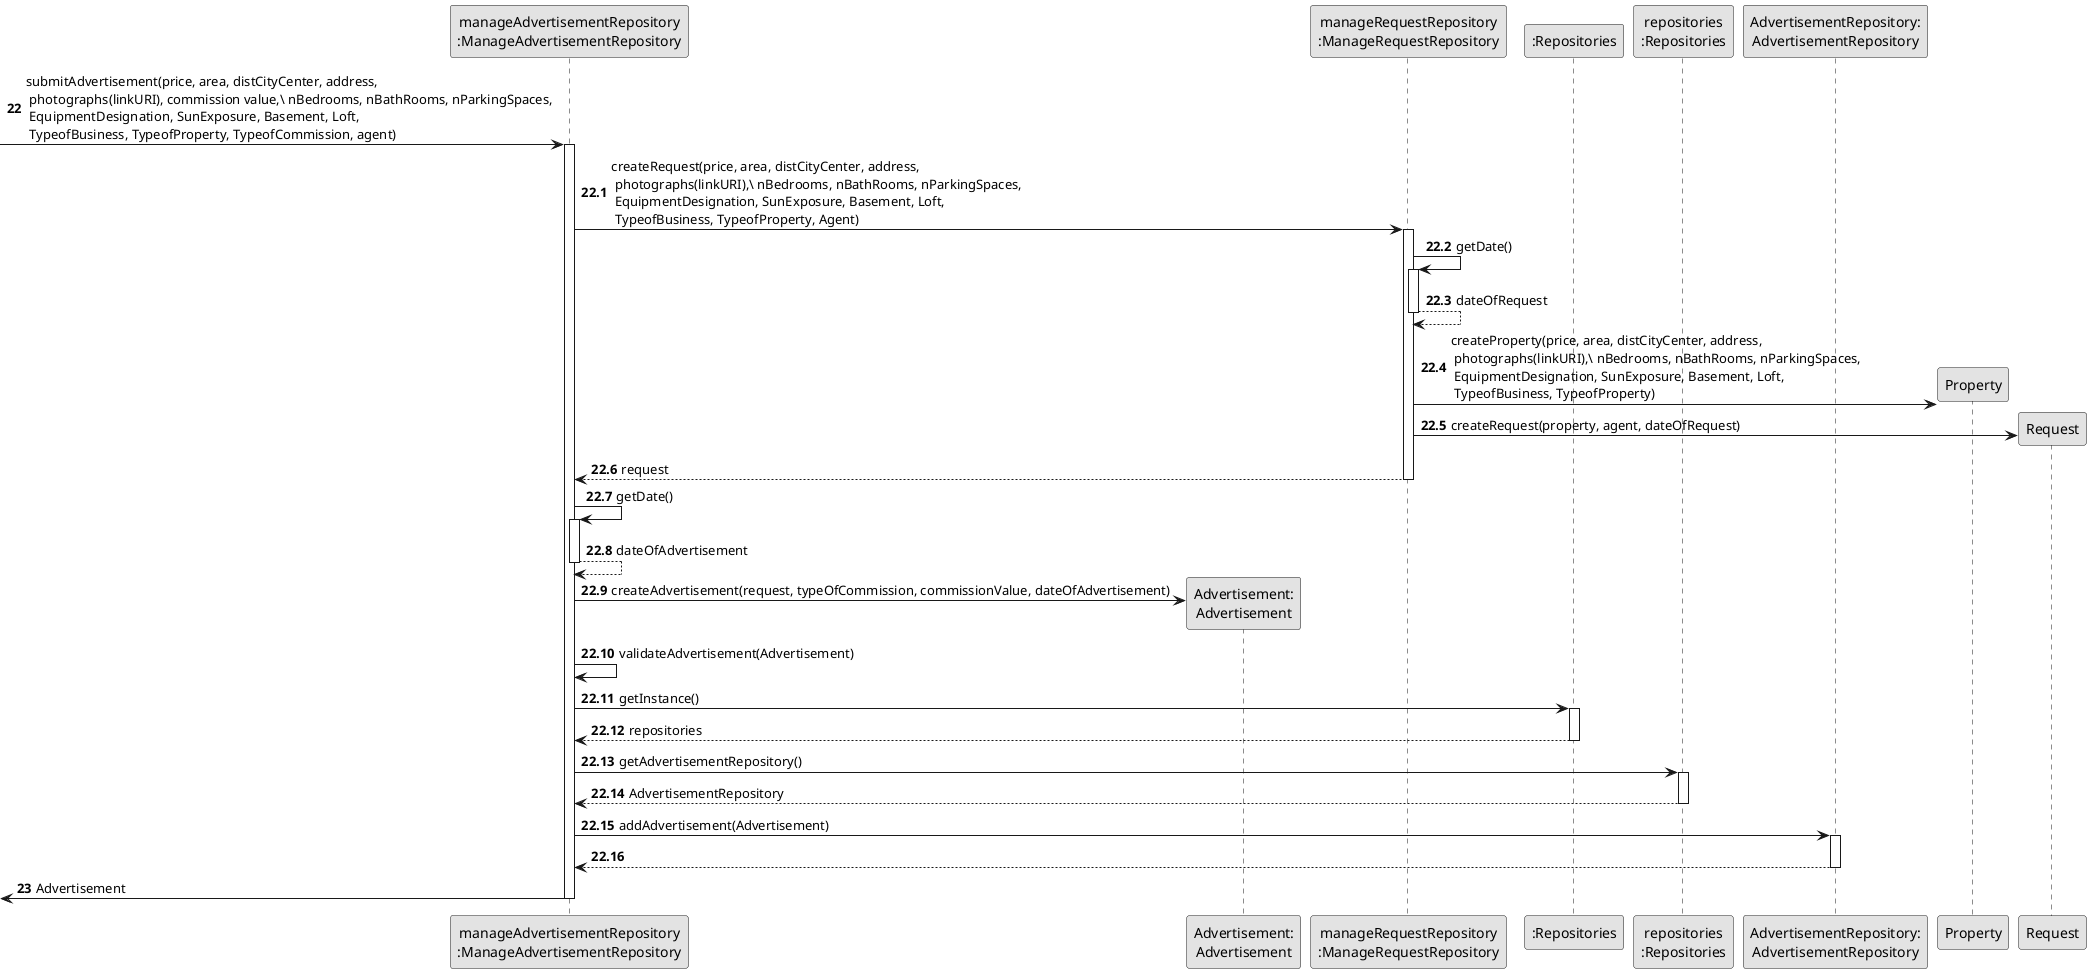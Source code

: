 @startuml
skinparam monochrome true
skinparam packageStyle rectangle
skinparam shadowing false

autonumber 22


participant "manageAdvertisementRepository\n:ManageAdvertisementRepository" as manageAdvertisements
participant "Advertisement:\nAdvertisement" as Advertisement
participant "manageRequestRepository\n:ManageRequestRepository" as manageRequests
participant ":Repositories" as RepositorySingleton
participant "repositories\n:Repositories" as PLAT
participant "AdvertisementRepository:\nAdvertisementRepository" as AdvertisementRepository



                    -> manageAdvertisements : submitAdvertisement(price, area, distCityCenter, address,\n photographs(linkURI), commission value,\ nBedrooms, nBathRooms, nParkingSpaces,\n EquipmentDesignation, SunExposure, Basement, Loft,\n TypeofBusiness, TypeofProperty, TypeofCommission, agent)
                    autonumber 22.1
                    activate manageAdvertisements

                    manageAdvertisements -> manageRequests : createRequest(price, area, distCityCenter, address,\n photographs(linkURI),\ nBedrooms, nBathRooms, nParkingSpaces,\n EquipmentDesignation, SunExposure, Basement, Loft,\n TypeofBusiness, TypeofProperty, Agent)
                    activate manageRequests

                                        manageRequests ->manageRequests : getDate()
                                                            activate manageRequests

                                                            manageRequests --> manageRequests : dateOfRequest
                                                            deactivate manageRequests

                                                            manageRequests -> Property** : createProperty(price, area, distCityCenter, address,\n photographs(linkURI),\ nBedrooms, nBathRooms, nParkingSpaces,\n EquipmentDesignation, SunExposure, Basement, Loft,\n TypeofBusiness, TypeofProperty)


                                                            manageRequests -> Request** : createRequest(property, agent, dateOfRequest)

manageRequests --> manageAdvertisements : request
deactivate manageRequests


                    manageAdvertisements ->manageAdvertisements : getDate()
                    activate manageAdvertisements

                    manageAdvertisements --> manageAdvertisements : dateOfAdvertisement
                    deactivate manageAdvertisements

                                       manageAdvertisements -> Advertisement** : createAdvertisement(request, typeOfCommission, commissionValue, dateOfAdvertisement)


                                        manageAdvertisements -> manageAdvertisements : validateAdvertisement(Advertisement)

                         manageAdvertisements -> RepositorySingleton : getInstance()
                                activate RepositorySingleton

                                    RepositorySingleton --> manageAdvertisements: repositories
                                deactivate RepositorySingleton

                                manageAdvertisements -> PLAT : getAdvertisementRepository()
                                activate PLAT

                                    PLAT --> manageAdvertisements: AdvertisementRepository
                                deactivate PLAT

                                manageAdvertisements -> AdvertisementRepository : addAdvertisement(Advertisement)
                                activate AdvertisementRepository

                                AdvertisementRepository --> manageAdvertisements :
                                deactivate AdvertisementRepository
                                autonumber 23
                                <- manageAdvertisements: Advertisement
                            deactivate manageAdvertisements

@enduml